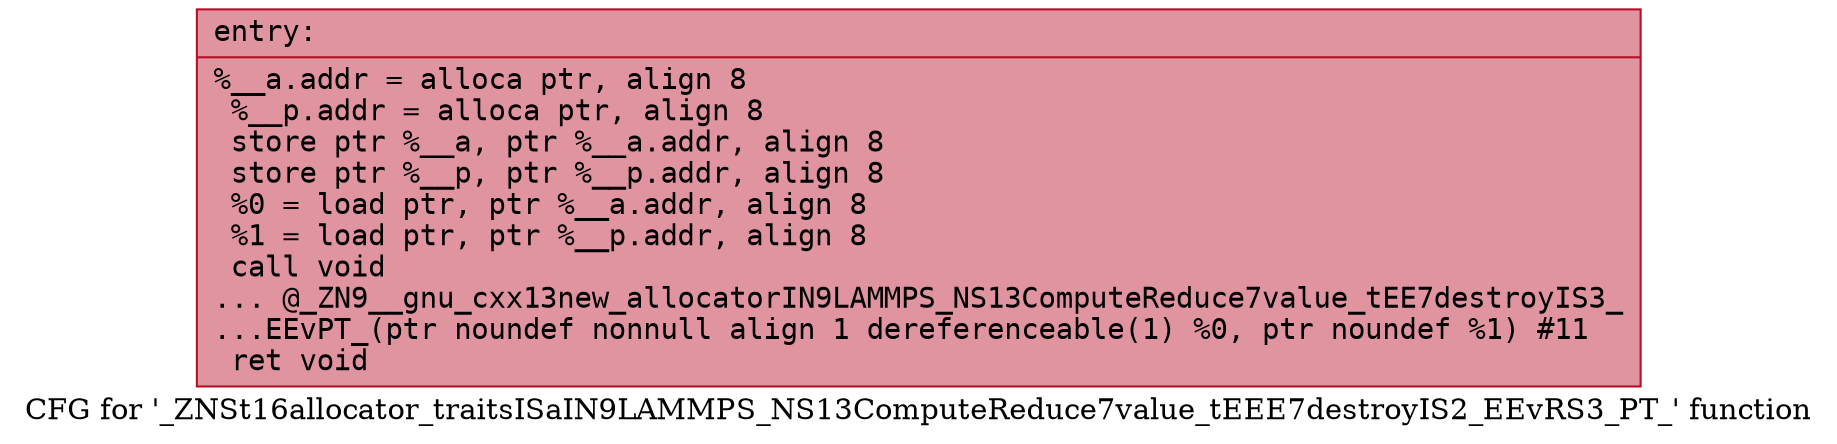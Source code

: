 digraph "CFG for '_ZNSt16allocator_traitsISaIN9LAMMPS_NS13ComputeReduce7value_tEEE7destroyIS2_EEvRS3_PT_' function" {
	label="CFG for '_ZNSt16allocator_traitsISaIN9LAMMPS_NS13ComputeReduce7value_tEEE7destroyIS2_EEvRS3_PT_' function";

	Node0x559140358940 [shape=record,color="#b70d28ff", style=filled, fillcolor="#b70d2870" fontname="Courier",label="{entry:\l|  %__a.addr = alloca ptr, align 8\l  %__p.addr = alloca ptr, align 8\l  store ptr %__a, ptr %__a.addr, align 8\l  store ptr %__p, ptr %__p.addr, align 8\l  %0 = load ptr, ptr %__a.addr, align 8\l  %1 = load ptr, ptr %__p.addr, align 8\l  call void\l... @_ZN9__gnu_cxx13new_allocatorIN9LAMMPS_NS13ComputeReduce7value_tEE7destroyIS3_\l...EEvPT_(ptr noundef nonnull align 1 dereferenceable(1) %0, ptr noundef %1) #11\l  ret void\l}"];
}
